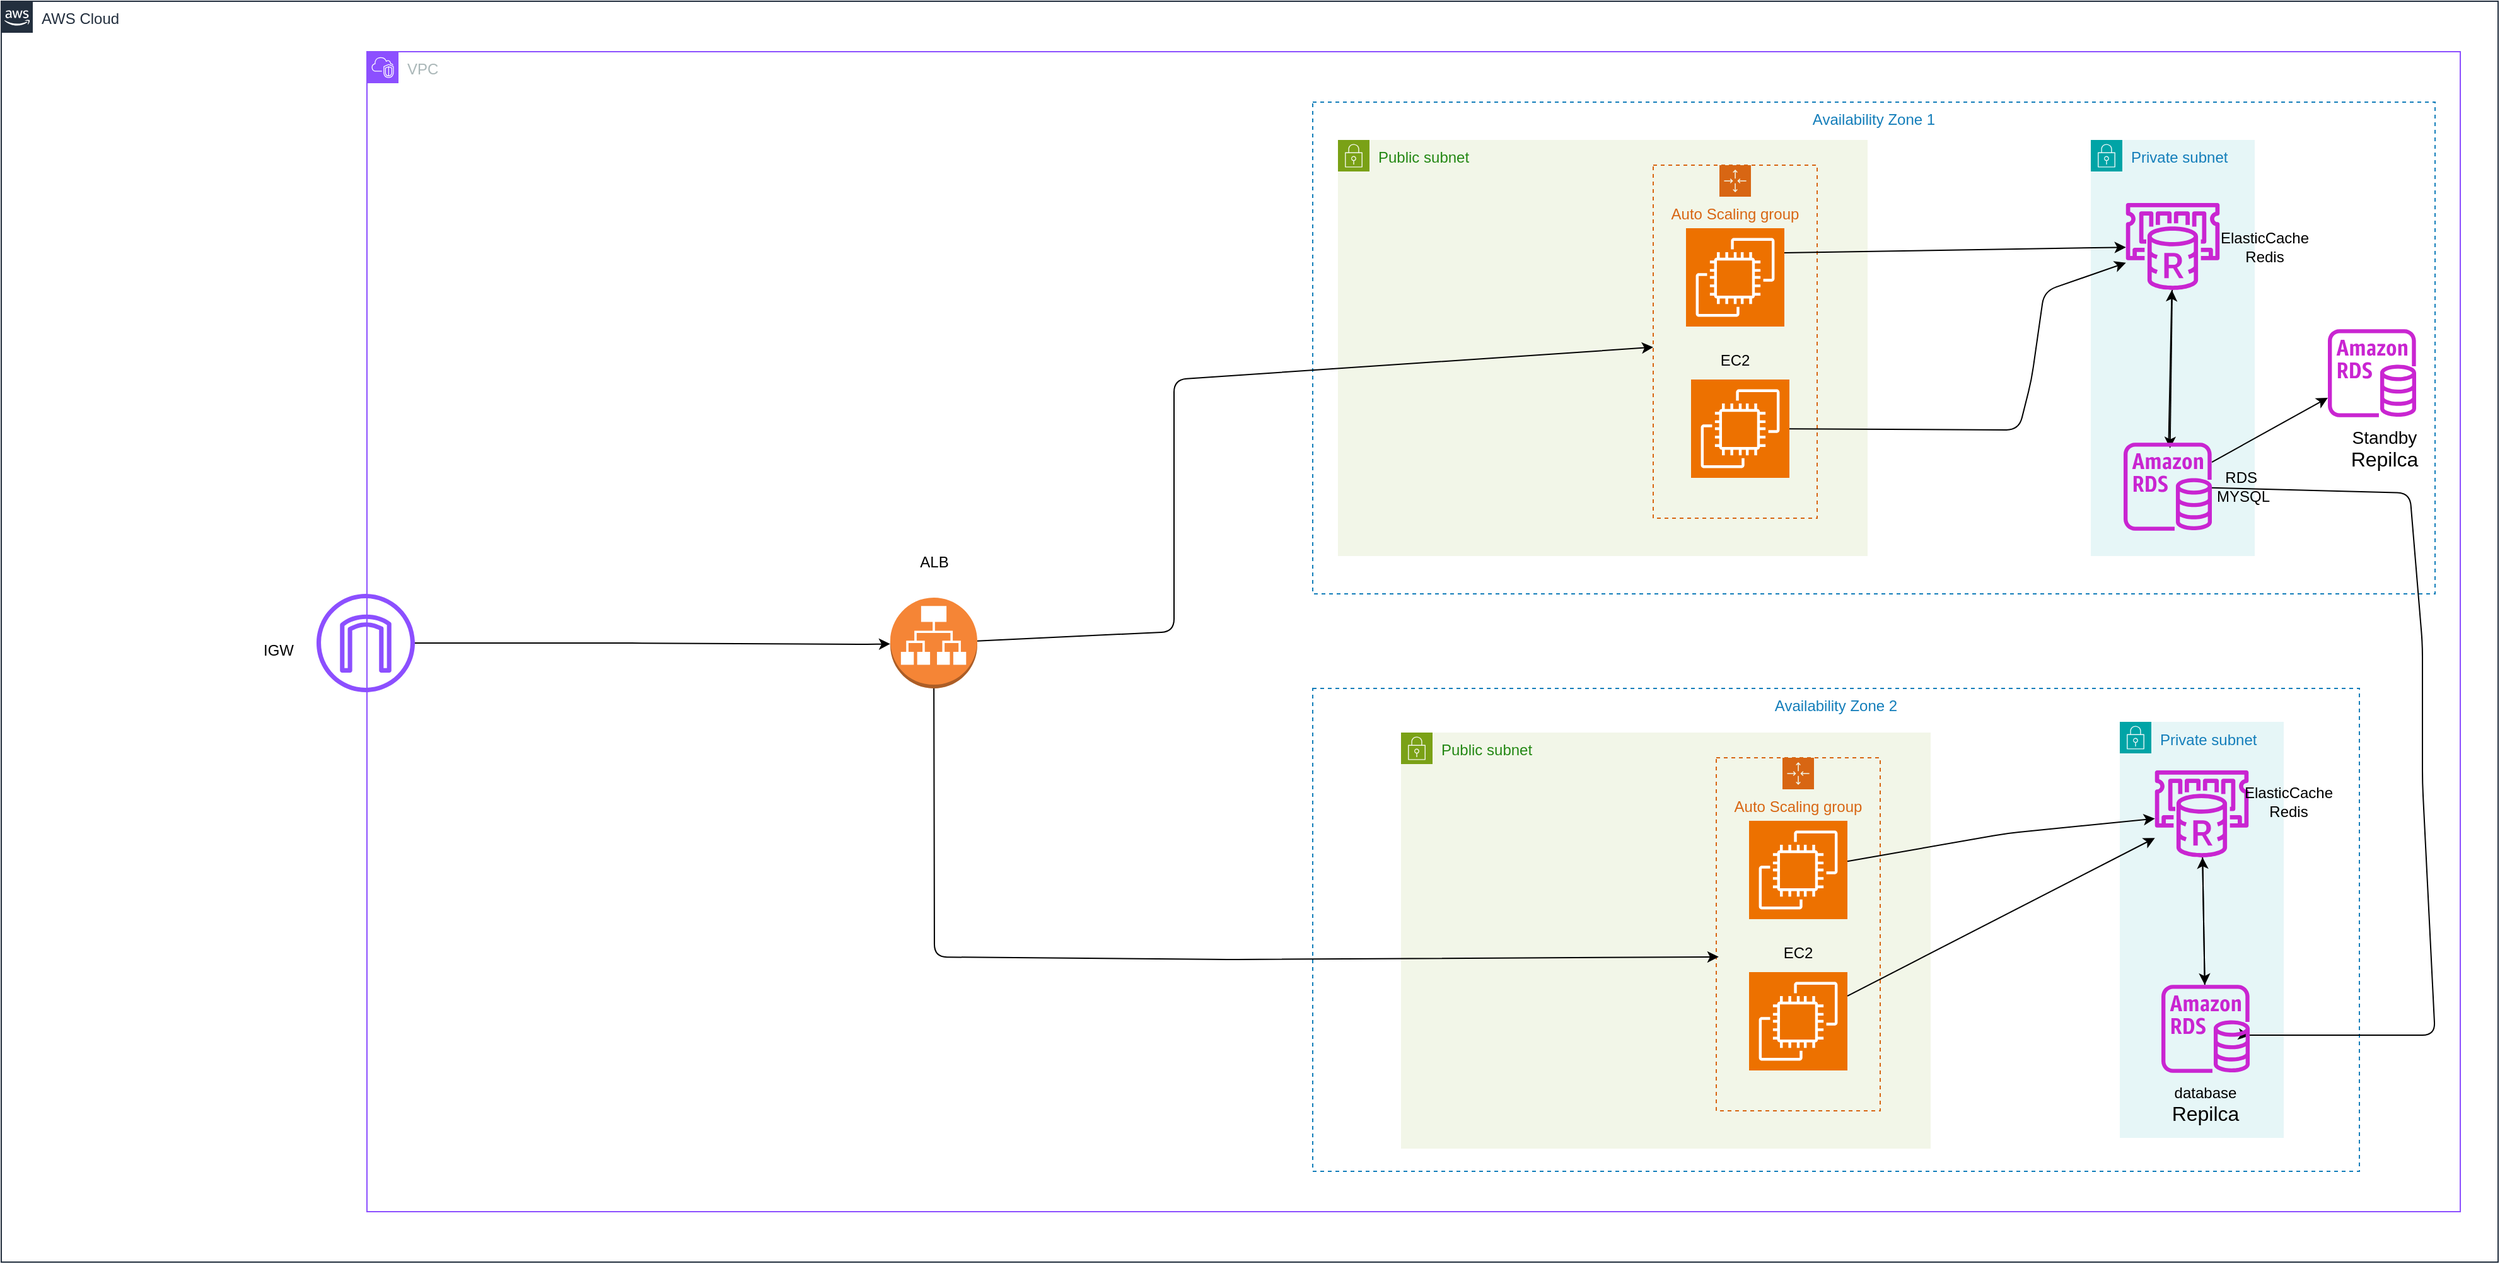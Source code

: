 <mxfile>
    <diagram id="LvW13jy0FYEDRujorxGT" name="Page-1">
        <mxGraphModel dx="3086" dy="771" grid="1" gridSize="10" guides="1" tooltips="1" connect="1" arrows="1" fold="1" page="1" pageScale="1" pageWidth="850" pageHeight="1100" math="0" shadow="0">
            <root>
                <mxCell id="0"/>
                <mxCell id="1" parent="0"/>
                <mxCell id="2" value="AWS Cloud" style="points=[[0,0],[0.25,0],[0.5,0],[0.75,0],[1,0],[1,0.25],[1,0.5],[1,0.75],[1,1],[0.75,1],[0.5,1],[0.25,1],[0,1],[0,0.75],[0,0.5],[0,0.25]];outlineConnect=0;gradientColor=none;html=1;whiteSpace=wrap;fontSize=12;fontStyle=0;container=1;pointerEvents=0;collapsible=0;recursiveResize=0;shape=mxgraph.aws4.group;grIcon=mxgraph.aws4.group_aws_cloud_alt;strokeColor=#232F3E;fillColor=none;verticalAlign=top;align=left;spacingLeft=30;fontColor=#232F3E;dashed=0;" vertex="1" parent="1">
                    <mxGeometry x="-1140" y="20" width="1980" height="1000" as="geometry"/>
                </mxCell>
                <mxCell id="VkFiFfloGs5HsTJIQ4ny-46" value="IGW" style="text;html=1;align=center;verticalAlign=middle;whiteSpace=wrap;rounded=0;" vertex="1" parent="2">
                    <mxGeometry x="190" y="500" width="60" height="30" as="geometry"/>
                </mxCell>
                <mxCell id="4" value="VPC" style="points=[[0,0],[0.25,0],[0.5,0],[0.75,0],[1,0],[1,0.25],[1,0.5],[1,0.75],[1,1],[0.75,1],[0.5,1],[0.25,1],[0,1],[0,0.75],[0,0.5],[0,0.25]];outlineConnect=0;gradientColor=none;html=1;whiteSpace=wrap;fontSize=12;fontStyle=0;container=1;pointerEvents=0;collapsible=0;recursiveResize=0;shape=mxgraph.aws4.group;grIcon=mxgraph.aws4.group_vpc2;strokeColor=#8C4FFF;fillColor=none;verticalAlign=top;align=left;spacingLeft=30;fontColor=#AAB7B8;dashed=0;" vertex="1" parent="1">
                    <mxGeometry x="-850" y="60" width="1660" height="920" as="geometry"/>
                </mxCell>
                <mxCell id="VkFiFfloGs5HsTJIQ4ny-26" value="Private subnet" style="points=[[0,0],[0.25,0],[0.5,0],[0.75,0],[1,0],[1,0.25],[1,0.5],[1,0.75],[1,1],[0.75,1],[0.5,1],[0.25,1],[0,1],[0,0.75],[0,0.5],[0,0.25]];outlineConnect=0;gradientColor=none;html=1;whiteSpace=wrap;fontSize=12;fontStyle=0;container=1;pointerEvents=0;collapsible=0;recursiveResize=0;shape=mxgraph.aws4.group;grIcon=mxgraph.aws4.group_security_group;grStroke=0;strokeColor=#00A4A6;fillColor=#E6F6F7;verticalAlign=top;align=left;spacingLeft=30;fontColor=#147EBA;dashed=0;" vertex="1" parent="4">
                    <mxGeometry x="1390" y="531.5" width="130" height="330" as="geometry"/>
                </mxCell>
                <mxCell id="5" value="Availability Zone 1" style="fillColor=none;strokeColor=#147EBA;dashed=1;verticalAlign=top;fontStyle=0;fontColor=#147EBA;whiteSpace=wrap;html=1;" vertex="1" parent="4">
                    <mxGeometry x="750" y="40" width="890" height="390" as="geometry"/>
                </mxCell>
                <mxCell id="6" value="Availability Zone 2" style="fillColor=none;strokeColor=#147EBA;dashed=1;verticalAlign=top;fontStyle=0;fontColor=#147EBA;whiteSpace=wrap;html=1;" vertex="1" parent="4">
                    <mxGeometry x="750" y="505" width="830" height="383" as="geometry"/>
                </mxCell>
                <mxCell id="7" value="Private subnet" style="points=[[0,0],[0.25,0],[0.5,0],[0.75,0],[1,0],[1,0.25],[1,0.5],[1,0.75],[1,1],[0.75,1],[0.5,1],[0.25,1],[0,1],[0,0.75],[0,0.5],[0,0.25]];outlineConnect=0;gradientColor=none;html=1;whiteSpace=wrap;fontSize=12;fontStyle=0;container=1;pointerEvents=0;collapsible=0;recursiveResize=0;shape=mxgraph.aws4.group;grIcon=mxgraph.aws4.group_security_group;grStroke=0;strokeColor=#00A4A6;fillColor=#E6F6F7;verticalAlign=top;align=left;spacingLeft=30;fontColor=#147EBA;dashed=0;" vertex="1" parent="4">
                    <mxGeometry x="1367" y="70" width="130" height="330" as="geometry"/>
                </mxCell>
                <mxCell id="8" value="Public subnet" style="points=[[0,0],[0.25,0],[0.5,0],[0.75,0],[1,0],[1,0.25],[1,0.5],[1,0.75],[1,1],[0.75,1],[0.5,1],[0.25,1],[0,1],[0,0.75],[0,0.5],[0,0.25]];outlineConnect=0;gradientColor=none;html=1;whiteSpace=wrap;fontSize=12;fontStyle=0;container=1;pointerEvents=0;collapsible=0;recursiveResize=0;shape=mxgraph.aws4.group;grIcon=mxgraph.aws4.group_security_group;grStroke=0;strokeColor=#7AA116;fillColor=#F2F6E8;verticalAlign=top;align=left;spacingLeft=30;fontColor=#248814;dashed=0;" vertex="1" parent="4">
                    <mxGeometry x="770" y="70" width="420" height="330" as="geometry"/>
                </mxCell>
                <mxCell id="9" value="Auto Scaling group" style="points=[[0,0],[0.25,0],[0.5,0],[0.75,0],[1,0],[1,0.25],[1,0.5],[1,0.75],[1,1],[0.75,1],[0.5,1],[0.25,1],[0,1],[0,0.75],[0,0.5],[0,0.25]];outlineConnect=0;gradientColor=none;html=1;whiteSpace=wrap;fontSize=12;fontStyle=0;container=1;pointerEvents=0;collapsible=0;recursiveResize=0;shape=mxgraph.aws4.groupCenter;grIcon=mxgraph.aws4.group_auto_scaling_group;grStroke=1;strokeColor=#D86613;fillColor=none;verticalAlign=top;align=center;fontColor=#D86613;dashed=1;spacingTop=25;" vertex="1" parent="8">
                    <mxGeometry x="250" y="20" width="130" height="280" as="geometry"/>
                </mxCell>
                <mxCell id="12" value="" style="sketch=0;points=[[0,0,0],[0.25,0,0],[0.5,0,0],[0.75,0,0],[1,0,0],[0,1,0],[0.25,1,0],[0.5,1,0],[0.75,1,0],[1,1,0],[0,0.25,0],[0,0.5,0],[0,0.75,0],[1,0.25,0],[1,0.5,0],[1,0.75,0]];outlineConnect=0;fontColor=#232F3E;fillColor=#ED7100;strokeColor=#ffffff;dashed=0;verticalLabelPosition=bottom;verticalAlign=top;align=center;html=1;fontSize=12;fontStyle=0;aspect=fixed;shape=mxgraph.aws4.resourceIcon;resIcon=mxgraph.aws4.ec2;" vertex="1" parent="9">
                    <mxGeometry x="26" y="50" width="78" height="78" as="geometry"/>
                </mxCell>
                <mxCell id="VkFiFfloGs5HsTJIQ4ny-48" value="EC2" style="text;html=1;align=center;verticalAlign=middle;whiteSpace=wrap;rounded=0;" vertex="1" parent="9">
                    <mxGeometry x="35" y="140" width="60" height="30" as="geometry"/>
                </mxCell>
                <mxCell id="17" style="edgeStyle=none;html=1;" edge="1" parent="4" source="13" target="10">
                    <mxGeometry relative="1" as="geometry">
                        <Array as="points">
                            <mxPoint x="1310" y="300"/>
                            <mxPoint x="1320" y="260"/>
                            <mxPoint x="1330" y="190"/>
                        </Array>
                    </mxGeometry>
                </mxCell>
                <mxCell id="13" value="" style="sketch=0;points=[[0,0,0],[0.25,0,0],[0.5,0,0],[0.75,0,0],[1,0,0],[0,1,0],[0.25,1,0],[0.5,1,0],[0.75,1,0],[1,1,0],[0,0.25,0],[0,0.5,0],[0,0.75,0],[1,0.25,0],[1,0.5,0],[1,0.75,0]];outlineConnect=0;fontColor=#232F3E;fillColor=#ED7100;strokeColor=#ffffff;dashed=0;verticalLabelPosition=bottom;verticalAlign=top;align=center;html=1;fontSize=12;fontStyle=0;aspect=fixed;shape=mxgraph.aws4.resourceIcon;resIcon=mxgraph.aws4.ec2;" vertex="1" parent="4">
                    <mxGeometry x="1050" y="260" width="78" height="78" as="geometry"/>
                </mxCell>
                <mxCell id="14" style="edgeStyle=none;html=1;exitX=1;exitY=0.25;exitDx=0;exitDy=0;exitPerimeter=0;" edge="1" parent="4" source="12" target="10">
                    <mxGeometry relative="1" as="geometry"/>
                </mxCell>
                <mxCell id="15" style="edgeStyle=none;html=1;entryX=0.526;entryY=0.063;entryDx=0;entryDy=0;entryPerimeter=0;" edge="1" parent="4" source="10" target="11">
                    <mxGeometry relative="1" as="geometry"/>
                </mxCell>
                <mxCell id="10" value="" style="sketch=0;outlineConnect=0;fontColor=#232F3E;gradientColor=none;fillColor=#C925D1;strokeColor=none;dashed=0;verticalLabelPosition=bottom;verticalAlign=top;align=center;html=1;fontSize=12;fontStyle=0;aspect=fixed;pointerEvents=1;shape=mxgraph.aws4.elasticache_for_redis;" vertex="1" parent="4">
                    <mxGeometry x="1393" y="120" width="78" height="69" as="geometry"/>
                </mxCell>
                <mxCell id="16" style="edgeStyle=none;html=1;" edge="1" parent="4" source="11" target="10">
                    <mxGeometry relative="1" as="geometry"/>
                </mxCell>
                <mxCell id="VkFiFfloGs5HsTJIQ4ny-31" style="edgeStyle=none;html=1;" edge="1" parent="4" source="11" target="VkFiFfloGs5HsTJIQ4ny-30">
                    <mxGeometry relative="1" as="geometry">
                        <Array as="points">
                            <mxPoint x="1620" y="350"/>
                            <mxPoint x="1630" y="470"/>
                            <mxPoint x="1630" y="580"/>
                            <mxPoint x="1640" y="780"/>
                            <mxPoint x="1610" y="780"/>
                            <mxPoint x="1490" y="780"/>
                        </Array>
                    </mxGeometry>
                </mxCell>
                <mxCell id="VkFiFfloGs5HsTJIQ4ny-38" style="edgeStyle=none;html=1;" edge="1" parent="4" source="11" target="VkFiFfloGs5HsTJIQ4ny-37">
                    <mxGeometry relative="1" as="geometry"/>
                </mxCell>
                <mxCell id="11" value="" style="sketch=0;outlineConnect=0;fontColor=#232F3E;gradientColor=none;fillColor=#C925D1;strokeColor=none;dashed=0;verticalLabelPosition=bottom;verticalAlign=top;align=center;html=1;fontSize=12;fontStyle=0;aspect=fixed;pointerEvents=1;shape=mxgraph.aws4.rds_instance;" vertex="1" parent="4">
                    <mxGeometry x="1393" y="310" width="70" height="70" as="geometry"/>
                </mxCell>
                <mxCell id="VkFiFfloGs5HsTJIQ4ny-18" value="" style="sketch=0;outlineConnect=0;fontColor=#232F3E;gradientColor=none;fillColor=#8C4FFF;strokeColor=none;dashed=0;verticalLabelPosition=bottom;verticalAlign=top;align=center;html=1;fontSize=12;fontStyle=0;aspect=fixed;pointerEvents=1;shape=mxgraph.aws4.internet_gateway;" vertex="1" parent="4">
                    <mxGeometry x="-40" y="430" width="78" height="78" as="geometry"/>
                </mxCell>
                <mxCell id="VkFiFfloGs5HsTJIQ4ny-20" style="edgeStyle=none;html=1;" edge="1" parent="4" source="VkFiFfloGs5HsTJIQ4ny-19" target="9">
                    <mxGeometry relative="1" as="geometry">
                        <Array as="points">
                            <mxPoint x="640" y="460"/>
                            <mxPoint x="640" y="260"/>
                        </Array>
                    </mxGeometry>
                </mxCell>
                <mxCell id="VkFiFfloGs5HsTJIQ4ny-19" value="" style="outlineConnect=0;dashed=0;verticalLabelPosition=bottom;verticalAlign=top;align=center;html=1;shape=mxgraph.aws3.application_load_balancer;fillColor=#F58536;gradientColor=none;" vertex="1" parent="4">
                    <mxGeometry x="415" y="433" width="69" height="72" as="geometry"/>
                </mxCell>
                <mxCell id="VkFiFfloGs5HsTJIQ4ny-21" style="edgeStyle=none;html=1;" edge="1" parent="4" source="VkFiFfloGs5HsTJIQ4ny-18" target="VkFiFfloGs5HsTJIQ4ny-19">
                    <mxGeometry relative="1" as="geometry">
                        <Array as="points">
                            <mxPoint x="200" y="469"/>
                            <mxPoint x="400" y="470"/>
                        </Array>
                    </mxGeometry>
                </mxCell>
                <mxCell id="VkFiFfloGs5HsTJIQ4ny-22" value="Public subnet" style="points=[[0,0],[0.25,0],[0.5,0],[0.75,0],[1,0],[1,0.25],[1,0.5],[1,0.75],[1,1],[0.75,1],[0.5,1],[0.25,1],[0,1],[0,0.75],[0,0.5],[0,0.25]];outlineConnect=0;gradientColor=none;html=1;whiteSpace=wrap;fontSize=12;fontStyle=0;container=1;pointerEvents=0;collapsible=0;recursiveResize=0;shape=mxgraph.aws4.group;grIcon=mxgraph.aws4.group_security_group;grStroke=0;strokeColor=#7AA116;fillColor=#F2F6E8;verticalAlign=top;align=left;spacingLeft=30;fontColor=#248814;dashed=0;" vertex="1" parent="4">
                    <mxGeometry x="820" y="540" width="420" height="330" as="geometry"/>
                </mxCell>
                <mxCell id="VkFiFfloGs5HsTJIQ4ny-23" value="Auto Scaling group" style="points=[[0,0],[0.25,0],[0.5,0],[0.75,0],[1,0],[1,0.25],[1,0.5],[1,0.75],[1,1],[0.75,1],[0.5,1],[0.25,1],[0,1],[0,0.75],[0,0.5],[0,0.25]];outlineConnect=0;gradientColor=none;html=1;whiteSpace=wrap;fontSize=12;fontStyle=0;container=1;pointerEvents=0;collapsible=0;recursiveResize=0;shape=mxgraph.aws4.groupCenter;grIcon=mxgraph.aws4.group_auto_scaling_group;grStroke=1;strokeColor=#D86613;fillColor=none;verticalAlign=top;align=center;fontColor=#D86613;dashed=1;spacingTop=25;" vertex="1" parent="VkFiFfloGs5HsTJIQ4ny-22">
                    <mxGeometry x="250" y="20" width="130" height="280" as="geometry"/>
                </mxCell>
                <mxCell id="VkFiFfloGs5HsTJIQ4ny-24" value="" style="sketch=0;points=[[0,0,0],[0.25,0,0],[0.5,0,0],[0.75,0,0],[1,0,0],[0,1,0],[0.25,1,0],[0.5,1,0],[0.75,1,0],[1,1,0],[0,0.25,0],[0,0.5,0],[0,0.75,0],[1,0.25,0],[1,0.5,0],[1,0.75,0]];outlineConnect=0;fontColor=#232F3E;fillColor=#ED7100;strokeColor=#ffffff;dashed=0;verticalLabelPosition=bottom;verticalAlign=top;align=center;html=1;fontSize=12;fontStyle=0;aspect=fixed;shape=mxgraph.aws4.resourceIcon;resIcon=mxgraph.aws4.ec2;" vertex="1" parent="VkFiFfloGs5HsTJIQ4ny-23">
                    <mxGeometry x="26" y="50" width="78" height="78" as="geometry"/>
                </mxCell>
                <mxCell id="VkFiFfloGs5HsTJIQ4ny-25" value="" style="sketch=0;points=[[0,0,0],[0.25,0,0],[0.5,0,0],[0.75,0,0],[1,0,0],[0,1,0],[0.25,1,0],[0.5,1,0],[0.75,1,0],[1,1,0],[0,0.25,0],[0,0.5,0],[0,0.75,0],[1,0.25,0],[1,0.5,0],[1,0.75,0]];outlineConnect=0;fontColor=#232F3E;fillColor=#ED7100;strokeColor=#ffffff;dashed=0;verticalLabelPosition=bottom;verticalAlign=top;align=center;html=1;fontSize=12;fontStyle=0;aspect=fixed;shape=mxgraph.aws4.resourceIcon;resIcon=mxgraph.aws4.ec2;" vertex="1" parent="VkFiFfloGs5HsTJIQ4ny-23">
                    <mxGeometry x="26" y="170" width="78" height="78" as="geometry"/>
                </mxCell>
                <mxCell id="VkFiFfloGs5HsTJIQ4ny-47" value="EC2" style="text;html=1;align=center;verticalAlign=middle;whiteSpace=wrap;rounded=0;" vertex="1" parent="VkFiFfloGs5HsTJIQ4ny-23">
                    <mxGeometry x="35" y="140" width="60" height="30" as="geometry"/>
                </mxCell>
                <mxCell id="VkFiFfloGs5HsTJIQ4ny-34" style="edgeStyle=none;html=1;" edge="1" parent="4" source="VkFiFfloGs5HsTJIQ4ny-29" target="VkFiFfloGs5HsTJIQ4ny-30">
                    <mxGeometry relative="1" as="geometry"/>
                </mxCell>
                <mxCell id="VkFiFfloGs5HsTJIQ4ny-29" value="" style="sketch=0;outlineConnect=0;fontColor=#232F3E;gradientColor=none;fillColor=#C925D1;strokeColor=none;dashed=0;verticalLabelPosition=bottom;verticalAlign=top;align=center;html=1;fontSize=12;fontStyle=0;aspect=fixed;pointerEvents=1;shape=mxgraph.aws4.elasticache_for_redis;" vertex="1" parent="4">
                    <mxGeometry x="1416" y="570" width="78" height="69" as="geometry"/>
                </mxCell>
                <mxCell id="VkFiFfloGs5HsTJIQ4ny-35" style="edgeStyle=none;html=1;" edge="1" parent="4" source="VkFiFfloGs5HsTJIQ4ny-30" target="VkFiFfloGs5HsTJIQ4ny-29">
                    <mxGeometry relative="1" as="geometry"/>
                </mxCell>
                <mxCell id="VkFiFfloGs5HsTJIQ4ny-30" value="" style="sketch=0;outlineConnect=0;fontColor=#232F3E;gradientColor=none;fillColor=#C925D1;strokeColor=none;dashed=0;verticalLabelPosition=bottom;verticalAlign=top;align=center;html=1;fontSize=12;fontStyle=0;aspect=fixed;pointerEvents=1;shape=mxgraph.aws4.rds_instance;" vertex="1" parent="4">
                    <mxGeometry x="1423" y="740" width="70" height="70" as="geometry"/>
                </mxCell>
                <mxCell id="VkFiFfloGs5HsTJIQ4ny-32" style="edgeStyle=none;html=1;" edge="1" parent="4" source="VkFiFfloGs5HsTJIQ4ny-24" target="VkFiFfloGs5HsTJIQ4ny-29">
                    <mxGeometry relative="1" as="geometry">
                        <Array as="points">
                            <mxPoint x="1300" y="620"/>
                        </Array>
                    </mxGeometry>
                </mxCell>
                <mxCell id="VkFiFfloGs5HsTJIQ4ny-33" style="edgeStyle=none;html=1;" edge="1" parent="4" source="VkFiFfloGs5HsTJIQ4ny-25" target="VkFiFfloGs5HsTJIQ4ny-29">
                    <mxGeometry relative="1" as="geometry">
                        <Array as="points"/>
                    </mxGeometry>
                </mxCell>
                <mxCell id="VkFiFfloGs5HsTJIQ4ny-36" style="edgeStyle=none;html=1;entryX=0.015;entryY=0.564;entryDx=0;entryDy=0;entryPerimeter=0;" edge="1" parent="4" source="VkFiFfloGs5HsTJIQ4ny-19" target="VkFiFfloGs5HsTJIQ4ny-23">
                    <mxGeometry relative="1" as="geometry">
                        <Array as="points">
                            <mxPoint x="450" y="718"/>
                            <mxPoint x="680" y="720"/>
                        </Array>
                    </mxGeometry>
                </mxCell>
                <mxCell id="VkFiFfloGs5HsTJIQ4ny-37" value="" style="sketch=0;outlineConnect=0;fontColor=#232F3E;gradientColor=none;fillColor=#C925D1;strokeColor=none;dashed=0;verticalLabelPosition=bottom;verticalAlign=top;align=center;html=1;fontSize=12;fontStyle=0;aspect=fixed;pointerEvents=1;shape=mxgraph.aws4.rds_instance;" vertex="1" parent="4">
                    <mxGeometry x="1555" y="220" width="70" height="70" as="geometry"/>
                </mxCell>
                <mxCell id="VkFiFfloGs5HsTJIQ4ny-39" value="&lt;font style=&quot;font-size: 14px;&quot;&gt;Standby&lt;/font&gt;&lt;div&gt;&lt;font size=&quot;3&quot;&gt;Repilca&lt;/font&gt;&lt;/div&gt;" style="text;html=1;align=center;verticalAlign=middle;whiteSpace=wrap;rounded=0;" vertex="1" parent="4">
                    <mxGeometry x="1570" y="300" width="60" height="30" as="geometry"/>
                </mxCell>
                <mxCell id="VkFiFfloGs5HsTJIQ4ny-43" value="database&lt;br&gt;&lt;div&gt;&lt;font size=&quot;3&quot;&gt;Repilca&lt;/font&gt;&lt;/div&gt;" style="text;html=1;align=center;verticalAlign=middle;whiteSpace=wrap;rounded=0;" vertex="1" parent="4">
                    <mxGeometry x="1428" y="820" width="60" height="30" as="geometry"/>
                </mxCell>
                <mxCell id="VkFiFfloGs5HsTJIQ4ny-45" value="ALB" style="text;html=1;align=center;verticalAlign=middle;whiteSpace=wrap;rounded=0;" vertex="1" parent="4">
                    <mxGeometry x="419.5" y="390" width="60" height="30" as="geometry"/>
                </mxCell>
                <mxCell id="VkFiFfloGs5HsTJIQ4ny-49" value="&lt;div&gt;ElasticCache&lt;/div&gt;Redis" style="text;html=1;align=center;verticalAlign=middle;whiteSpace=wrap;rounded=0;" vertex="1" parent="4">
                    <mxGeometry x="1475" y="139.5" width="60" height="30" as="geometry"/>
                </mxCell>
                <mxCell id="VkFiFfloGs5HsTJIQ4ny-50" value="&lt;div&gt;ElasticCache&lt;/div&gt;Redis" style="text;html=1;align=center;verticalAlign=middle;whiteSpace=wrap;rounded=0;" vertex="1" parent="4">
                    <mxGeometry x="1494" y="580" width="60" height="30" as="geometry"/>
                </mxCell>
                <mxCell id="VkFiFfloGs5HsTJIQ4ny-51" value="RDS&amp;nbsp;&lt;div&gt;&lt;/div&gt;&lt;div&gt;MYSQL&lt;/div&gt;" style="text;html=1;align=center;verticalAlign=middle;whiteSpace=wrap;rounded=0;" vertex="1" parent="4">
                    <mxGeometry x="1458" y="330" width="60" height="30" as="geometry"/>
                </mxCell>
            </root>
        </mxGraphModel>
    </diagram>
    <diagram id="DHdGD6-M9t5aTDvXSrj0" name="Page-2">
        <mxGraphModel dx="1130" dy="771" grid="1" gridSize="10" guides="1" tooltips="1" connect="1" arrows="1" fold="1" page="1" pageScale="1" pageWidth="850" pageHeight="1100" math="0" shadow="0">
            <root>
                <mxCell id="0"/>
                <mxCell id="1" parent="0"/>
            </root>
        </mxGraphModel>
    </diagram>
</mxfile>
